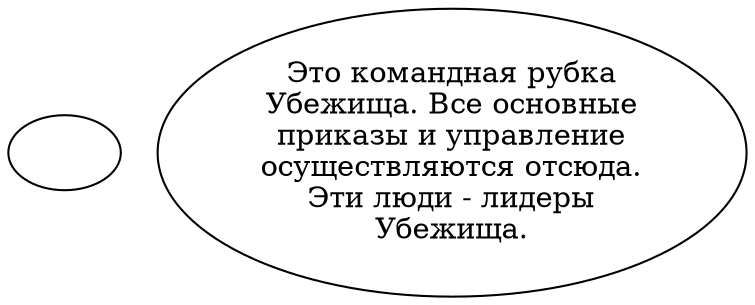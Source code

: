 digraph valtop {
  "start" [style=filled       fillcolor="#FFFFFF"       color="#000000"]
  "start" [label=""]
  "spatial_p_proc" [style=filled       fillcolor="#FFFFFF"       color="#000000"]
  "spatial_p_proc" [label="Это командная рубка\nУбежища. Все основные\nприказы и управление\nосуществляются отсюда.\nЭти люди - лидеры\nУбежища."]
}